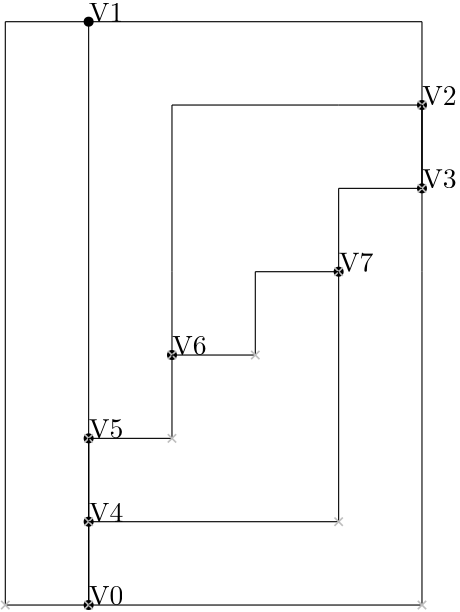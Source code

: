 <?xml version="1.0"?>
    <!DOCTYPE ipe SYSTEM "ipe.dtd">
    <ipe version="70005" creator="Ipe 7.1.4">
    <info created="D:20131106154934" modified="D:20131106160041"/>
    <preamble>\usepackage[english]{babel}</preamble>
    <ipestyle name="basic">
    <symbol name="arrow/arc(spx)">
    <path stroke="sym-stroke" fill="sym-stroke" pen="sym-pen">
    0 0 m
    -1 0.333 l
    -1 -0.333 l
    h
    </path>
    </symbol>
    <symbol name="arrow/farc(spx)">
    <path stroke="sym-stroke" fill="white" pen="sym-pen">
    0 0 m
    -1 0.333 l
    -1 -0.333 l
    h
    </path>
    </symbol>
    <symbol name="mark/circle(sx)" transformations="translations">
    <path fill="sym-stroke">
    0.6 0 0 0.6 0 0 e
    0.4 0 0 0.4 0 0 e
    </path>
    </symbol>
    <symbol name="mark/disk(sx)" transformations="translations">
    <path fill="sym-stroke">
    0.6 0 0 0.6 0 0 e
    </path>
    </symbol>
    <symbol name="mark/fdisk(sfx)" transformations="translations">
    <group>
    <path fill="sym-fill">
    0.5 0 0 0.5 0 0 e
    </path>
    <path fill="sym-stroke" fillrule="eofill">
    0.6 0 0 0.6 0 0 e
    0.4 0 0 0.4 0 0 e
    </path>
    </group>
    </symbol>
    <symbol name="mark/box(sx)" transformations="translations">
    <path fill="sym-stroke" fillrule="eofill">
    -0.6 -0.6 m
    0.6 -0.6 l
    0.6 0.6 l
    -0.6 0.6 l
    h
    -0.4 -0.4 m
    0.4 -0.4 l
    0.4 0.4 l
    -0.4 0.4 l
    h
    </path>
    </symbol>
    <symbol name="mark/square(sx)" transformations="translations">
    <path fill="sym-stroke">
    -0.6 -0.6 m
    0.6 -0.6 l
    0.6 0.6 l
    -0.6 0.6 l
    h
    </path>
    </symbol>
    <symbol name="mark/fsquare(sfx)" transformations="translations">
    <group>
    <path fill="sym-fill">
    -0.5 -0.5 m
    0.5 -0.5 l
    0.5 0.5 l
    -0.5 0.5 l
    h
    </path>
    <path fill="sym-stroke" fillrule="eofill">
    -0.6 -0.6 m
    0.6 -0.6 l
    0.6 0.6 l
    -0.6 0.6 l
    h
    -0.4 -0.4 m
    0.4 -0.4 l
    0.4 0.4 l
    -0.4 0.4 l
    h
    </path>
    </group>
    </symbol>
    <symbol name="mark/cross(sx)" transformations="translations">
    <group>
    <path fill="sym-stroke">
    -0.43 -0.57 m
    0.57 0.43 l
    0.43 0.57 l
    -0.57 -0.43 l
    h
    </path>
    <path fill="sym-stroke">
    -0.43 0.57 m
    0.57 -0.43 l
    0.43 -0.57 l
    -0.57 0.43 l
    h
    </path>
    </group>
    </symbol>
    <symbol name="arrow/fnormal(spx)">
    <path stroke="sym-stroke" fill="white" pen="sym-pen">
    0 0 m
    -1 0.333 l
    -1 -0.333 l
    h
    </path>
    </symbol>
    <symbol name="arrow/pointed(spx)">
    <path stroke="sym-stroke" fill="sym-stroke" pen="sym-pen">
    0 0 m
    -1 0.333 l
    -0.8 0 l
    -1 -0.333 l
    h
    </path>
    </symbol>
    <symbol name="arrow/fpointed(spx)">
    <path stroke="sym-stroke" fill="white" pen="sym-pen">
    0 0 m
    -1 0.333 l
    -0.8 0 l
    -1 -0.333 l
    h
    </path>
    </symbol>
    <symbol name="arrow/linear(spx)">
    <path stroke="sym-stroke" pen="sym-pen">
    -1 0.333 m
    0 0 l
    -1 -0.333 l
    </path>
    </symbol>
    <symbol name="arrow/fdouble(spx)">
    <path stroke="sym-stroke" fill="white" pen="sym-pen">
    0 0 m
    -1 0.333 l
    -1 -0.333 l
    h
    -1 0 m
    -2 0.333 l
    -2 -0.333 l
    h
    </path>
    </symbol>
    <symbol name="arrow/double(spx)">
    <path stroke="sym-stroke" fill="sym-stroke" pen="sym-pen">
    0 0 m
    -1 0.333 l
    -1 -0.333 l
    h
    -1 0 m
    -2 0.333 l
    -2 -0.333 l
    h
    </path>
    </symbol>
    <pen name="heavier" value="0.8"/>
    <pen name="fat" value="1.2"/>
    <pen name="ultrafat" value="2"/>
    <symbolsize name="large" value="5"/>
    <symbolsize name="small" value="2"/>
    <symbolsize name="tiny" value="1.1"/>
    <arrowsize name="large" value="10"/>
    <arrowsize name="small" value="5"/>
    <arrowsize name="tiny" value="3"/>
    <color name="red" value="1 0 0"/>
    <color name="green" value="0 1 0"/>
    <color name="blue" value="0 0 1"/>
    <color name="yellow" value="1 1 0"/>
    <color name="orange" value="1 0.647 0"/>
    <color name="gold" value="1 0.843 0"/>
    <color name="purple" value="0.627 0.125 0.941"/>
    <color name="gray" value="0.745"/>
    <color name="brown" value="0.647 0.165 0.165"/>
    <color name="navy" value="0 0 0.502"/>
    <color name="pink" value="1 0.753 0.796"/>
    <color name="seagreen" value="0.18 0.545 0.341"/>
    <color name="turquoise" value="0.251 0.878 0.816"/>
    <color name="violet" value="0.933 0.51 0.933"/>
    <color name="darkblue" value="0 0 0.545"/>
    <color name="darkcyan" value="0 0.545 0.545"/>
    <color name="darkgray" value="0.663"/>
    <color name="darkgreen" value="0 0.392 0"/>
    <color name="darkmagenta" value="0.545 0 0.545"/>
    <color name="darkorange" value="1 0.549 0"/>
    <color name="darkred" value="0.545 0 0"/>
    <color name="lightblue" value="0.678 0.847 0.902"/>
    <color name="lightcyan" value="0.878 1 1"/>
    <color name="lightgray" value="0.827"/>
    <color name="lightgreen" value="0.565 0.933 0.565"/>
    <color name="lightyellow" value="1 1 0.878"/>
    <dashstyle name="dashed" value="[4] 0"/>
    <dashstyle name="dotted" value="[1 3] 0"/>
    <dashstyle name="dash dotted" value="[4 2 1 2] 0"/>
    <dashstyle name="dash dot dotted" value="[4 2 1 2 1 2] 0"/>
    <textsize name="large" value="\large"/>
    <textsize name="Large" value="\Large"/>
    <textsize name="LARGE" value="\LARGE"/>
    <textsize name="huge" value="\huge"/>
    <textsize name="Huge" value="\Huge"/>
    <textsize name="small" value="\small"/>
    <textsize name="footnote" value="\footnotesize"/>
    <textsize name="tiny" value="\tiny"/>
    <textstyle name="center" begin="\begin{center}" end="\end{center}"/>
    <textstyle name="itemize" begin="\begin{itemize}" end="\end{itemize}"/>
    <textstyle name="item" begin="\begin{itemize}\item{}" end="\end{itemize}"/>
    <gridsize name="4 pts" value="4"/>
    <gridsize name="8 pts (~3 mm)" value="8"/>
    <gridsize name="16 pts (~6 mm)" value="16"/>
    <gridsize name="32 pts (~12 mm)" value="32"/>
    <gridsize name="10 pts (~3.5 mm)" value="10"/>
    <gridsize name="20 pts (~7 mm)" value="20"/>
    <gridsize name="14 pts (~5 mm)" value="14"/>
    <gridsize name="28 pts (~10 mm)" value="28"/>
    <gridsize name="56 pts (~20 mm)" value="56"/>
    <anglesize name="90 deg" value="90"/>
    <anglesize name="60 deg" value="60"/>
    <anglesize name="45 deg" value="45"/>
    <anglesize name="30 deg" value="30"/>
    <anglesize name="22.5 deg" value="22.5"/>
    <tiling name="falling" angle="-60" step="4" width="1"/>
    <tiling name="rising" angle="30" step="4" width="1"/>
    <layout paper="1000 1000" origin="0 0" frame="1000 1000" skip="32" crop="yes"/>
    </ipestyle>
    <page>
    <layer name="alpha"/>
    <view layers="alpha" active="alpha"/>
<use name="mark/disk(sx)" pos="430 600" size="normal" stroke="black"/>
<text transformations="translations" pos="430 600" stroke="black" type="label" width="190" height="10" depth="0" valign="baseline" size="normal">V0</text><use name="mark/disk(sx)" pos="430 810" size="normal" stroke="black"/>
<text transformations="translations" pos="430 810" stroke="black" type="label" width="190" height="10" depth="0" valign="baseline" size="normal">V1</text><use name="mark/disk(sx)" pos="550 780" size="normal" stroke="black"/>
<text transformations="translations" pos="550 780" stroke="black" type="label" width="190" height="10" depth="0" valign="baseline" size="normal">V2</text><use name="mark/disk(sx)" pos="550 750" size="normal" stroke="black"/>
<text transformations="translations" pos="550 750" stroke="black" type="label" width="190" height="10" depth="0" valign="baseline" size="normal">V3</text><use name="mark/disk(sx)" pos="430 630" size="normal" stroke="black"/>
<text transformations="translations" pos="430 630" stroke="black" type="label" width="190" height="10" depth="0" valign="baseline" size="normal">V4</text><use name="mark/disk(sx)" pos="430 660" size="normal" stroke="black"/>
<text transformations="translations" pos="430 660" stroke="black" type="label" width="190" height="10" depth="0" valign="baseline" size="normal">V5</text><use name="mark/disk(sx)" pos="460 690" size="normal" stroke="black"/>
<text transformations="translations" pos="460 690" stroke="black" type="label" width="190" height="10" depth="0" valign="baseline" size="normal">V6</text><use name="mark/disk(sx)" pos="520 720" size="normal" stroke="black"/>
<text transformations="translations" pos="520 720" stroke="black" type="label" width="190" height="10" depth="0" valign="baseline" size="normal">V7</text><path stroke="black" pen="normal" dash="normal">
 430 600 m
 400 600 l
 </path>
<path stroke="black" pen="normal" dash="normal">
 400 600 m
 400 600 l
 </path>
<path stroke="black" pen="normal" dash="normal">
 430 810 m
 400 810 l
 </path>
<path stroke="black" pen="normal" dash="normal">
 400 810 m
 400 810 l
 </path>
<path stroke="black" pen="normal" dash="normal">
 400 600 m
 400 810 l
 </path>
<use name="mark/cross(sx)" pos="400 600" size="normal" stroke="gray"/>
<path stroke="black" pen="normal" dash="normal">
 430 600 m
 430 630 l
 </path>
<path stroke="black" pen="normal" dash="normal">
 430 630 m
 430 630 l
 </path>
<path stroke="black" pen="normal" dash="normal">
 430 630 m
 430 600 l
 </path>
<path stroke="black" pen="normal" dash="normal">
 430 600 m
 430 600 l
 </path>
<path stroke="black" pen="normal" dash="normal">
 430 630 m
 430 600 l
 </path>
<use name="mark/cross(sx)" pos="430 600" size="normal" stroke="gray"/>
<path stroke="black" pen="normal" dash="normal">
 430 600 m
 460 600 l
 </path>
<path stroke="black" pen="normal" dash="normal">
 460 600 m
 550 600 l
 </path>
<path stroke="black" pen="normal" dash="normal">
 550 750 m
 550 720 l
 </path>
<path stroke="black" pen="normal" dash="normal">
 550 720 m
 550 720 l
 </path>
<path stroke="black" pen="normal" dash="normal">
 550 600 m
 550 720 l
 </path>
<use name="mark/cross(sx)" pos="550 600" size="normal" stroke="gray"/>
<path stroke="black" pen="normal" dash="normal">
 430 810 m
 430 780 l
 </path>
<path stroke="black" pen="normal" dash="normal">
 430 780 m
 430 780 l
 </path>
<path stroke="black" pen="normal" dash="normal">
 430 660 m
 430 690 l
 </path>
<path stroke="black" pen="normal" dash="normal">
 430 690 m
 430 690 l
 </path>
<path stroke="black" pen="normal" dash="normal">
 430 780 m
 430 690 l
 </path>
<use name="mark/cross(sx)" pos="430 660" size="normal" stroke="gray"/>
<path stroke="black" pen="normal" dash="normal">
 430 810 m
 460 810 l
 </path>
<path stroke="black" pen="normal" dash="normal">
 460 810 m
 550 810 l
 </path>
<path stroke="black" pen="normal" dash="normal">
 550 780 m
 550 810 l
 </path>
<path stroke="black" pen="normal" dash="normal">
 550 810 m
 550 810 l
 </path>
<path stroke="black" pen="normal" dash="normal">
 550 810 m
 550 810 l
 </path>
<use name="mark/cross(sx)" pos="550 780" size="normal" stroke="gray"/>
<path stroke="black" pen="normal" dash="normal">
 550 780 m
 520 780 l
 </path>
<path stroke="black" pen="normal" dash="normal">
 520 780 m
 460 780 l
 </path>
<path stroke="black" pen="normal" dash="normal">
 460 690 m
 460 720 l
 </path>
<path stroke="black" pen="normal" dash="normal">
 460 720 m
 460 720 l
 </path>
<path stroke="black" pen="normal" dash="normal">
 460 780 m
 460 720 l
 </path>
<use name="mark/cross(sx)" pos="460 690" size="normal" stroke="gray"/>
<path stroke="black" pen="normal" dash="normal">
 550 780 m
 550 750 l
 </path>
<path stroke="black" pen="normal" dash="normal">
 550 750 m
 550 750 l
 </path>
<path stroke="black" pen="normal" dash="normal">
 550 750 m
 550 780 l
 </path>
<path stroke="black" pen="normal" dash="normal">
 550 780 m
 550 780 l
 </path>
<path stroke="black" pen="normal" dash="normal">
 550 750 m
 550 780 l
 </path>
<use name="mark/cross(sx)" pos="550 750" size="normal" stroke="gray"/>
<path stroke="black" pen="normal" dash="normal">
 550 750 m
 520 750 l
 </path>
<path stroke="black" pen="normal" dash="normal">
 520 750 m
 520 750 l
 </path>
<path stroke="black" pen="normal" dash="normal">
 520 720 m
 520 750 l
 </path>
<path stroke="black" pen="normal" dash="normal">
 520 750 m
 520 750 l
 </path>
<path stroke="black" pen="normal" dash="normal">
 520 750 m
 520 750 l
 </path>
<use name="mark/cross(sx)" pos="520 720" size="normal" stroke="gray"/>
<path stroke="black" pen="normal" dash="normal">
 430 630 m
 430 660 l
 </path>
<path stroke="black" pen="normal" dash="normal">
 430 660 m
 430 660 l
 </path>
<path stroke="black" pen="normal" dash="normal">
 430 660 m
 430 630 l
 </path>
<path stroke="black" pen="normal" dash="normal">
 430 630 m
 430 630 l
 </path>
<path stroke="black" pen="normal" dash="normal">
 430 660 m
 430 630 l
 </path>
<use name="mark/cross(sx)" pos="430 630" size="normal" stroke="gray"/>
<path stroke="black" pen="normal" dash="normal">
 430 630 m
 460 630 l
 </path>
<path stroke="black" pen="normal" dash="normal">
 460 630 m
 520 630 l
 </path>
<path stroke="black" pen="normal" dash="normal">
 520 720 m
 520 690 l
 </path>
<path stroke="black" pen="normal" dash="normal">
 520 690 m
 520 690 l
 </path>
<path stroke="black" pen="normal" dash="normal">
 520 630 m
 520 690 l
 </path>
<use name="mark/cross(sx)" pos="520 630" size="normal" stroke="gray"/>
<path stroke="black" pen="normal" dash="normal">
 430 660 m
 460 660 l
 </path>
<path stroke="black" pen="normal" dash="normal">
 460 660 m
 460 660 l
 </path>
<path stroke="black" pen="normal" dash="normal">
 460 690 m
 460 660 l
 </path>
<path stroke="black" pen="normal" dash="normal">
 460 660 m
 460 660 l
 </path>
<path stroke="black" pen="normal" dash="normal">
 460 660 m
 460 660 l
 </path>
<use name="mark/cross(sx)" pos="460 660" size="normal" stroke="gray"/>
<path stroke="black" pen="normal" dash="normal">
 460 690 m
 490 690 l
 </path>
<path stroke="black" pen="normal" dash="normal">
 490 690 m
 490 690 l
 </path>
<path stroke="black" pen="normal" dash="normal">
 520 720 m
 490 720 l
 </path>
<path stroke="black" pen="normal" dash="normal">
 490 720 m
 490 720 l
 </path>
<path stroke="black" pen="normal" dash="normal">
 490 690 m
 490 720 l
 </path>
<use name="mark/cross(sx)" pos="490 690" size="normal" stroke="gray"/>
</page>
</ipe>
